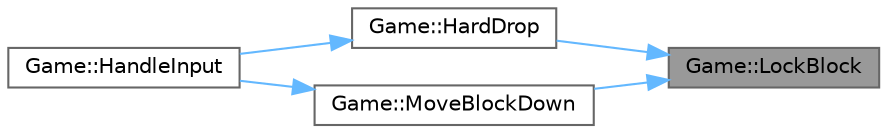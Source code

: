 digraph "Game::LockBlock"
{
 // INTERACTIVE_SVG=YES
 // LATEX_PDF_SIZE
  bgcolor="transparent";
  edge [fontname=Helvetica,fontsize=10,labelfontname=Helvetica,labelfontsize=10];
  node [fontname=Helvetica,fontsize=10,shape=box,height=0.2,width=0.4];
  rankdir="RL";
  Node1 [id="Node000001",label="Game::LockBlock",height=0.2,width=0.4,color="gray40", fillcolor="grey60", style="filled", fontcolor="black",tooltip="Khóa khối vào lưới khi không thể di chuyển thêm."];
  Node1 -> Node2 [id="edge1_Node000001_Node000002",dir="back",color="steelblue1",style="solid",tooltip=" "];
  Node2 [id="Node000002",label="Game::HardDrop",height=0.2,width=0.4,color="grey40", fillcolor="white", style="filled",URL="$class_game.html#a4d227c67184cec759263ba02358ca7bf",tooltip="Thả khối xuống đáy nhanh chóng."];
  Node2 -> Node3 [id="edge2_Node000002_Node000003",dir="back",color="steelblue1",style="solid",tooltip=" "];
  Node3 [id="Node000003",label="Game::HandleInput",height=0.2,width=0.4,color="grey40", fillcolor="white", style="filled",URL="$class_game.html#a6cb82eaece4e30724f3fe4e0d4bde5fc",tooltip="Xử lý các thao tác từ người chơi như di chuyển, xoay, thả nhanh."];
  Node1 -> Node4 [id="edge3_Node000001_Node000004",dir="back",color="steelblue1",style="solid",tooltip=" "];
  Node4 [id="Node000004",label="Game::MoveBlockDown",height=0.2,width=0.4,color="grey40", fillcolor="white", style="filled",URL="$class_game.html#ab927b082b475ef3fe642bca3f6abc5d8",tooltip="Di chuyển khối xuống theo thời gian."];
  Node4 -> Node3 [id="edge4_Node000004_Node000003",dir="back",color="steelblue1",style="solid",tooltip=" "];
}
